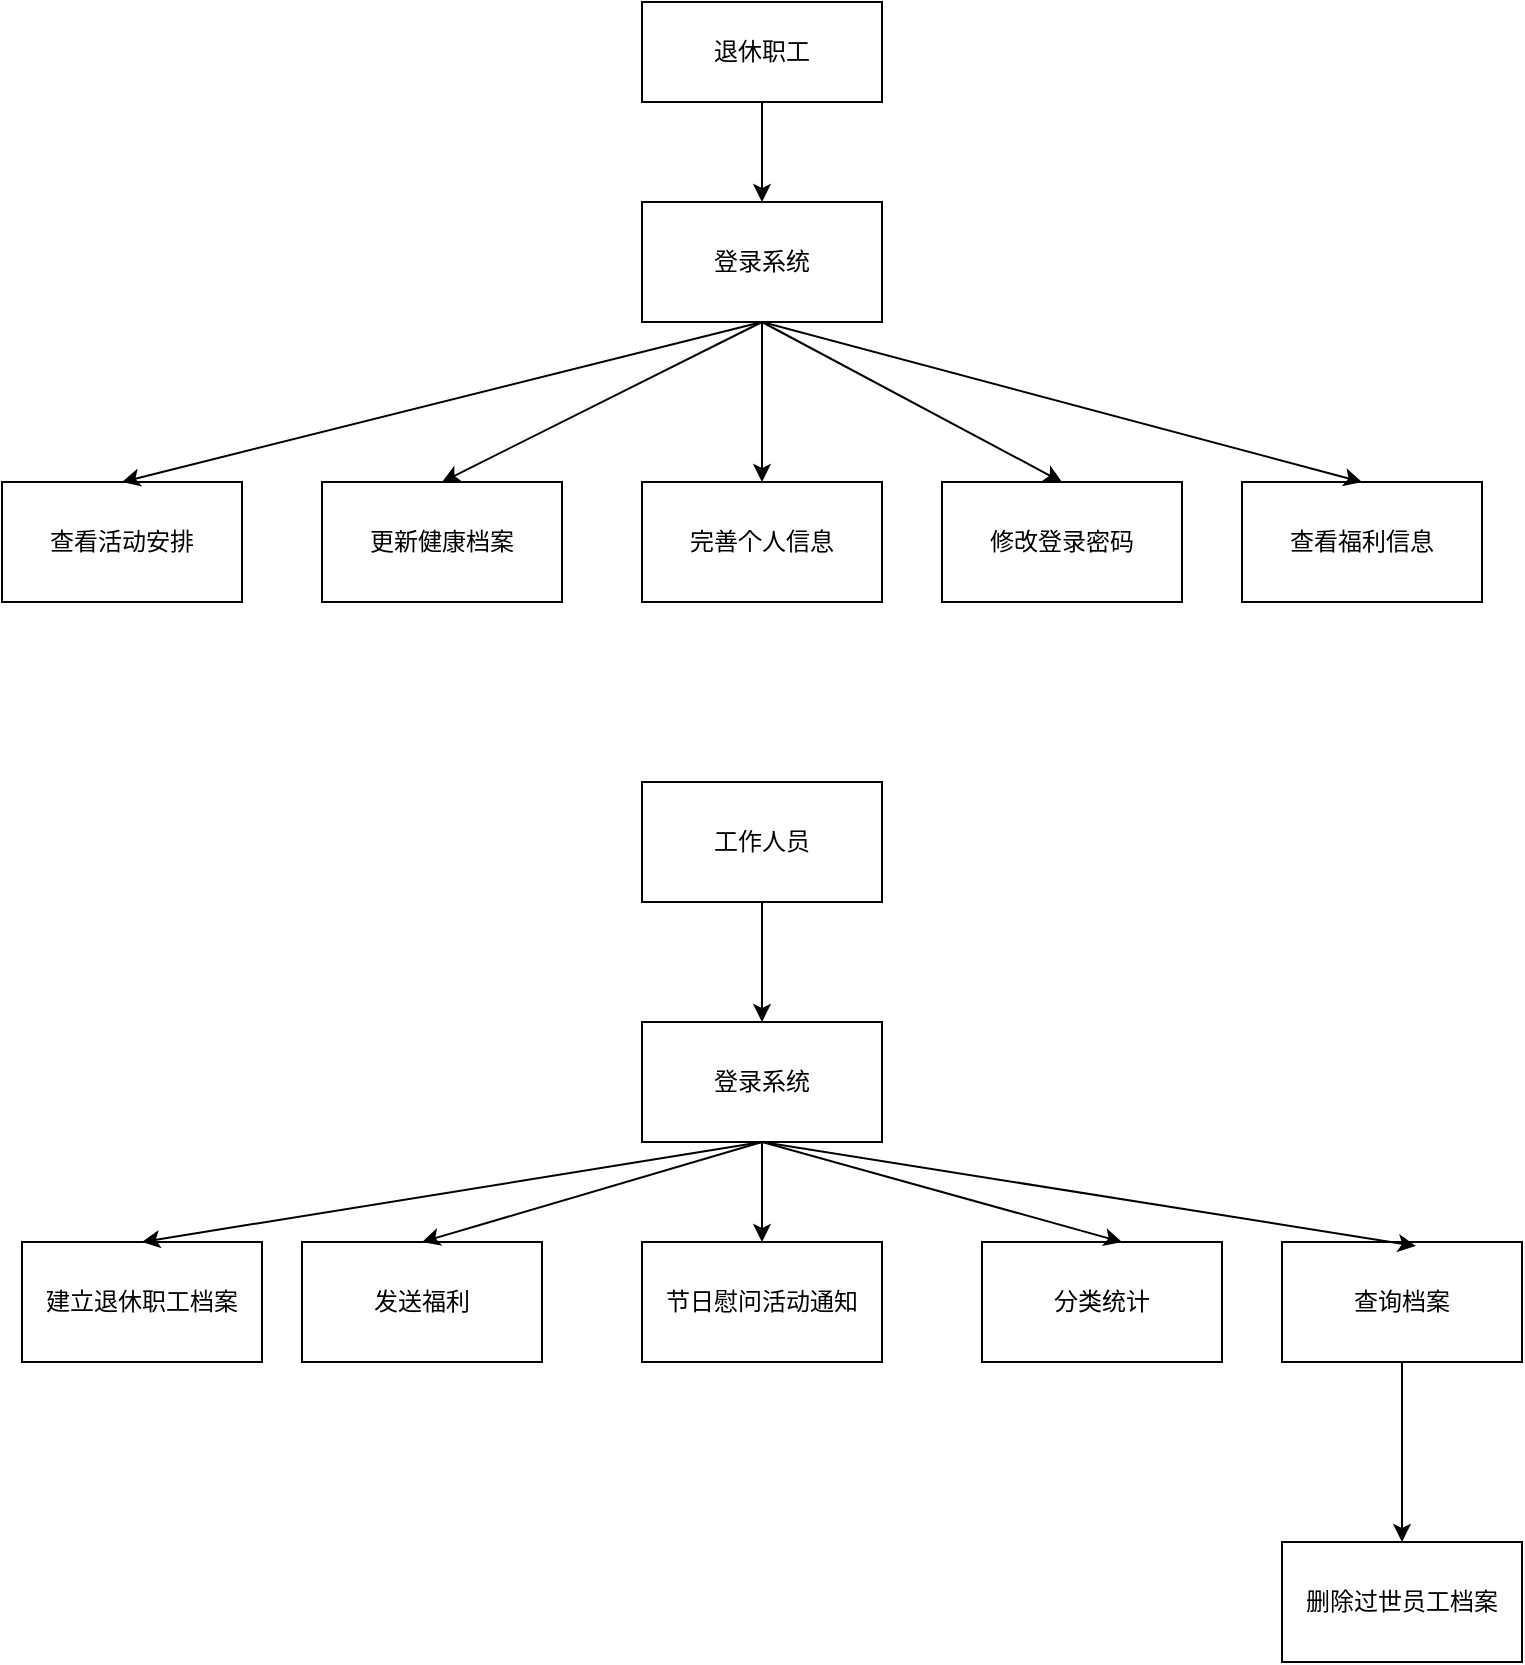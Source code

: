 <mxfile version="15.5.8" type="github">
  <diagram id="rnSRZaRUA0uVrnmEp2Sw" name="Page-1">
    <mxGraphModel dx="751" dy="741" grid="1" gridSize="10" guides="1" tooltips="1" connect="1" arrows="1" fold="1" page="1" pageScale="1" pageWidth="827" pageHeight="1169" math="0" shadow="0">
      <root>
        <mxCell id="0" />
        <mxCell id="1" parent="0" />
        <mxCell id="9zmRQHGGhbI9N1bU2M9P-5" style="edgeStyle=orthogonalEdgeStyle;rounded=0;orthogonalLoop=1;jettySize=auto;html=1;fontFamily=Helvetica;" edge="1" parent="1" source="9zmRQHGGhbI9N1bU2M9P-2" target="9zmRQHGGhbI9N1bU2M9P-3">
          <mxGeometry relative="1" as="geometry" />
        </mxCell>
        <mxCell id="9zmRQHGGhbI9N1bU2M9P-2" value="退休职工" style="rounded=0;whiteSpace=wrap;html=1;align=center;fontFamily=Helvetica;" vertex="1" parent="1">
          <mxGeometry x="330" y="100" width="120" height="50" as="geometry" />
        </mxCell>
        <mxCell id="9zmRQHGGhbI9N1bU2M9P-3" value="登录系统" style="rounded=0;whiteSpace=wrap;html=1;fontFamily=Helvetica;align=center;" vertex="1" parent="1">
          <mxGeometry x="330" y="200" width="120" height="60" as="geometry" />
        </mxCell>
        <mxCell id="9zmRQHGGhbI9N1bU2M9P-6" value="查看活动安排" style="rounded=0;whiteSpace=wrap;html=1;fontFamily=Helvetica;align=center;" vertex="1" parent="1">
          <mxGeometry x="10" y="340" width="120" height="60" as="geometry" />
        </mxCell>
        <mxCell id="9zmRQHGGhbI9N1bU2M9P-7" value="更新健康档案" style="rounded=0;whiteSpace=wrap;html=1;fontFamily=Helvetica;align=center;" vertex="1" parent="1">
          <mxGeometry x="170" y="340" width="120" height="60" as="geometry" />
        </mxCell>
        <mxCell id="9zmRQHGGhbI9N1bU2M9P-8" value="完善个人信息" style="rounded=0;whiteSpace=wrap;html=1;fontFamily=Helvetica;align=center;" vertex="1" parent="1">
          <mxGeometry x="330" y="340" width="120" height="60" as="geometry" />
        </mxCell>
        <mxCell id="9zmRQHGGhbI9N1bU2M9P-9" value="修改登录密码" style="rounded=0;whiteSpace=wrap;html=1;fontFamily=Helvetica;align=center;" vertex="1" parent="1">
          <mxGeometry x="480" y="340" width="120" height="60" as="geometry" />
        </mxCell>
        <mxCell id="9zmRQHGGhbI9N1bU2M9P-10" value="查看福利信息" style="rounded=0;whiteSpace=wrap;html=1;fontFamily=Helvetica;align=center;" vertex="1" parent="1">
          <mxGeometry x="630" y="340" width="120" height="60" as="geometry" />
        </mxCell>
        <mxCell id="9zmRQHGGhbI9N1bU2M9P-11" value="" style="endArrow=classic;html=1;rounded=0;fontFamily=Helvetica;exitX=0.5;exitY=1;exitDx=0;exitDy=0;entryX=0.5;entryY=0;entryDx=0;entryDy=0;" edge="1" parent="1" source="9zmRQHGGhbI9N1bU2M9P-3" target="9zmRQHGGhbI9N1bU2M9P-8">
          <mxGeometry width="50" height="50" relative="1" as="geometry">
            <mxPoint x="360" y="410" as="sourcePoint" />
            <mxPoint x="390" y="330" as="targetPoint" />
          </mxGeometry>
        </mxCell>
        <mxCell id="9zmRQHGGhbI9N1bU2M9P-14" value="" style="endArrow=classic;html=1;rounded=0;fontFamily=Helvetica;entryX=0.5;entryY=0;entryDx=0;entryDy=0;" edge="1" parent="1" target="9zmRQHGGhbI9N1bU2M9P-7">
          <mxGeometry width="50" height="50" relative="1" as="geometry">
            <mxPoint x="390" y="260" as="sourcePoint" />
            <mxPoint x="320" y="270" as="targetPoint" />
          </mxGeometry>
        </mxCell>
        <mxCell id="9zmRQHGGhbI9N1bU2M9P-15" value="" style="endArrow=classic;html=1;rounded=0;fontFamily=Helvetica;exitX=0.5;exitY=1;exitDx=0;exitDy=0;entryX=0.5;entryY=0;entryDx=0;entryDy=0;" edge="1" parent="1" source="9zmRQHGGhbI9N1bU2M9P-3" target="9zmRQHGGhbI9N1bU2M9P-6">
          <mxGeometry width="50" height="50" relative="1" as="geometry">
            <mxPoint x="360" y="410" as="sourcePoint" />
            <mxPoint x="410" y="360" as="targetPoint" />
          </mxGeometry>
        </mxCell>
        <mxCell id="9zmRQHGGhbI9N1bU2M9P-16" value="" style="endArrow=classic;html=1;rounded=0;fontFamily=Helvetica;entryX=0.5;entryY=0;entryDx=0;entryDy=0;" edge="1" parent="1" target="9zmRQHGGhbI9N1bU2M9P-9">
          <mxGeometry width="50" height="50" relative="1" as="geometry">
            <mxPoint x="390" y="260" as="sourcePoint" />
            <mxPoint x="410" y="360" as="targetPoint" />
          </mxGeometry>
        </mxCell>
        <mxCell id="9zmRQHGGhbI9N1bU2M9P-17" value="" style="endArrow=classic;html=1;rounded=0;fontFamily=Helvetica;exitX=0.5;exitY=1;exitDx=0;exitDy=0;entryX=0.5;entryY=0;entryDx=0;entryDy=0;" edge="1" parent="1" source="9zmRQHGGhbI9N1bU2M9P-3" target="9zmRQHGGhbI9N1bU2M9P-10">
          <mxGeometry width="50" height="50" relative="1" as="geometry">
            <mxPoint x="360" y="410" as="sourcePoint" />
            <mxPoint x="410" y="360" as="targetPoint" />
          </mxGeometry>
        </mxCell>
        <mxCell id="9zmRQHGGhbI9N1bU2M9P-18" value="工作人员" style="rounded=0;whiteSpace=wrap;html=1;fontFamily=Helvetica;align=center;" vertex="1" parent="1">
          <mxGeometry x="330" y="490" width="120" height="60" as="geometry" />
        </mxCell>
        <mxCell id="9zmRQHGGhbI9N1bU2M9P-19" value="登录系统" style="rounded=0;whiteSpace=wrap;html=1;fontFamily=Helvetica;align=center;" vertex="1" parent="1">
          <mxGeometry x="330" y="610" width="120" height="60" as="geometry" />
        </mxCell>
        <mxCell id="9zmRQHGGhbI9N1bU2M9P-20" value="" style="endArrow=classic;html=1;rounded=0;fontFamily=Helvetica;exitX=0.5;exitY=1;exitDx=0;exitDy=0;" edge="1" parent="1" source="9zmRQHGGhbI9N1bU2M9P-18" target="9zmRQHGGhbI9N1bU2M9P-19">
          <mxGeometry width="50" height="50" relative="1" as="geometry">
            <mxPoint x="370" y="590" as="sourcePoint" />
            <mxPoint x="420" y="540" as="targetPoint" />
          </mxGeometry>
        </mxCell>
        <mxCell id="9zmRQHGGhbI9N1bU2M9P-21" value="节日慰问活动通知" style="rounded=0;whiteSpace=wrap;html=1;fontFamily=Helvetica;align=center;" vertex="1" parent="1">
          <mxGeometry x="330" y="720" width="120" height="60" as="geometry" />
        </mxCell>
        <mxCell id="9zmRQHGGhbI9N1bU2M9P-22" value="分类统计" style="rounded=0;whiteSpace=wrap;html=1;fontFamily=Helvetica;align=center;" vertex="1" parent="1">
          <mxGeometry x="500" y="720" width="120" height="60" as="geometry" />
        </mxCell>
        <mxCell id="9zmRQHGGhbI9N1bU2M9P-23" value="查询档案" style="rounded=0;whiteSpace=wrap;html=1;fontFamily=Helvetica;align=center;" vertex="1" parent="1">
          <mxGeometry x="650" y="720" width="120" height="60" as="geometry" />
        </mxCell>
        <mxCell id="9zmRQHGGhbI9N1bU2M9P-24" value="发送福利" style="rounded=0;whiteSpace=wrap;html=1;fontFamily=Helvetica;align=center;" vertex="1" parent="1">
          <mxGeometry x="160" y="720" width="120" height="60" as="geometry" />
        </mxCell>
        <mxCell id="9zmRQHGGhbI9N1bU2M9P-25" value="建立退休职工档案" style="rounded=0;whiteSpace=wrap;html=1;fontFamily=Helvetica;align=center;" vertex="1" parent="1">
          <mxGeometry x="20" y="720" width="120" height="60" as="geometry" />
        </mxCell>
        <mxCell id="9zmRQHGGhbI9N1bU2M9P-26" value="删除过世员工档案" style="rounded=0;whiteSpace=wrap;html=1;fontFamily=Helvetica;align=center;" vertex="1" parent="1">
          <mxGeometry x="650" y="870" width="120" height="60" as="geometry" />
        </mxCell>
        <mxCell id="9zmRQHGGhbI9N1bU2M9P-27" value="" style="endArrow=classic;html=1;rounded=0;fontFamily=Helvetica;entryX=0.5;entryY=0;entryDx=0;entryDy=0;" edge="1" parent="1" target="9zmRQHGGhbI9N1bU2M9P-21">
          <mxGeometry width="50" height="50" relative="1" as="geometry">
            <mxPoint x="390" y="670" as="sourcePoint" />
            <mxPoint x="420" y="640" as="targetPoint" />
          </mxGeometry>
        </mxCell>
        <mxCell id="9zmRQHGGhbI9N1bU2M9P-28" value="" style="endArrow=classic;html=1;rounded=0;fontFamily=Helvetica;entryX=0.5;entryY=0;entryDx=0;entryDy=0;" edge="1" parent="1" target="9zmRQHGGhbI9N1bU2M9P-24">
          <mxGeometry width="50" height="50" relative="1" as="geometry">
            <mxPoint x="390" y="670" as="sourcePoint" />
            <mxPoint x="420" y="640" as="targetPoint" />
          </mxGeometry>
        </mxCell>
        <mxCell id="9zmRQHGGhbI9N1bU2M9P-29" value="" style="endArrow=classic;html=1;rounded=0;fontFamily=Helvetica;entryX=0.5;entryY=0;entryDx=0;entryDy=0;" edge="1" parent="1" target="9zmRQHGGhbI9N1bU2M9P-25">
          <mxGeometry width="50" height="50" relative="1" as="geometry">
            <mxPoint x="390" y="670" as="sourcePoint" />
            <mxPoint x="420" y="640" as="targetPoint" />
          </mxGeometry>
        </mxCell>
        <mxCell id="9zmRQHGGhbI9N1bU2M9P-30" value="" style="endArrow=classic;html=1;rounded=0;fontFamily=Helvetica;" edge="1" parent="1">
          <mxGeometry width="50" height="50" relative="1" as="geometry">
            <mxPoint x="390" y="670" as="sourcePoint" />
            <mxPoint x="570" y="720" as="targetPoint" />
          </mxGeometry>
        </mxCell>
        <mxCell id="9zmRQHGGhbI9N1bU2M9P-31" value="" style="endArrow=classic;html=1;rounded=0;fontFamily=Helvetica;entryX=0.558;entryY=0.033;entryDx=0;entryDy=0;entryPerimeter=0;" edge="1" parent="1" target="9zmRQHGGhbI9N1bU2M9P-23">
          <mxGeometry width="50" height="50" relative="1" as="geometry">
            <mxPoint x="390" y="670" as="sourcePoint" />
            <mxPoint x="420" y="640" as="targetPoint" />
          </mxGeometry>
        </mxCell>
        <mxCell id="9zmRQHGGhbI9N1bU2M9P-32" value="" style="endArrow=classic;html=1;rounded=0;fontFamily=Helvetica;exitX=0.5;exitY=1;exitDx=0;exitDy=0;" edge="1" parent="1" source="9zmRQHGGhbI9N1bU2M9P-23" target="9zmRQHGGhbI9N1bU2M9P-26">
          <mxGeometry width="50" height="50" relative="1" as="geometry">
            <mxPoint x="370" y="690" as="sourcePoint" />
            <mxPoint x="420" y="640" as="targetPoint" />
          </mxGeometry>
        </mxCell>
      </root>
    </mxGraphModel>
  </diagram>
</mxfile>

